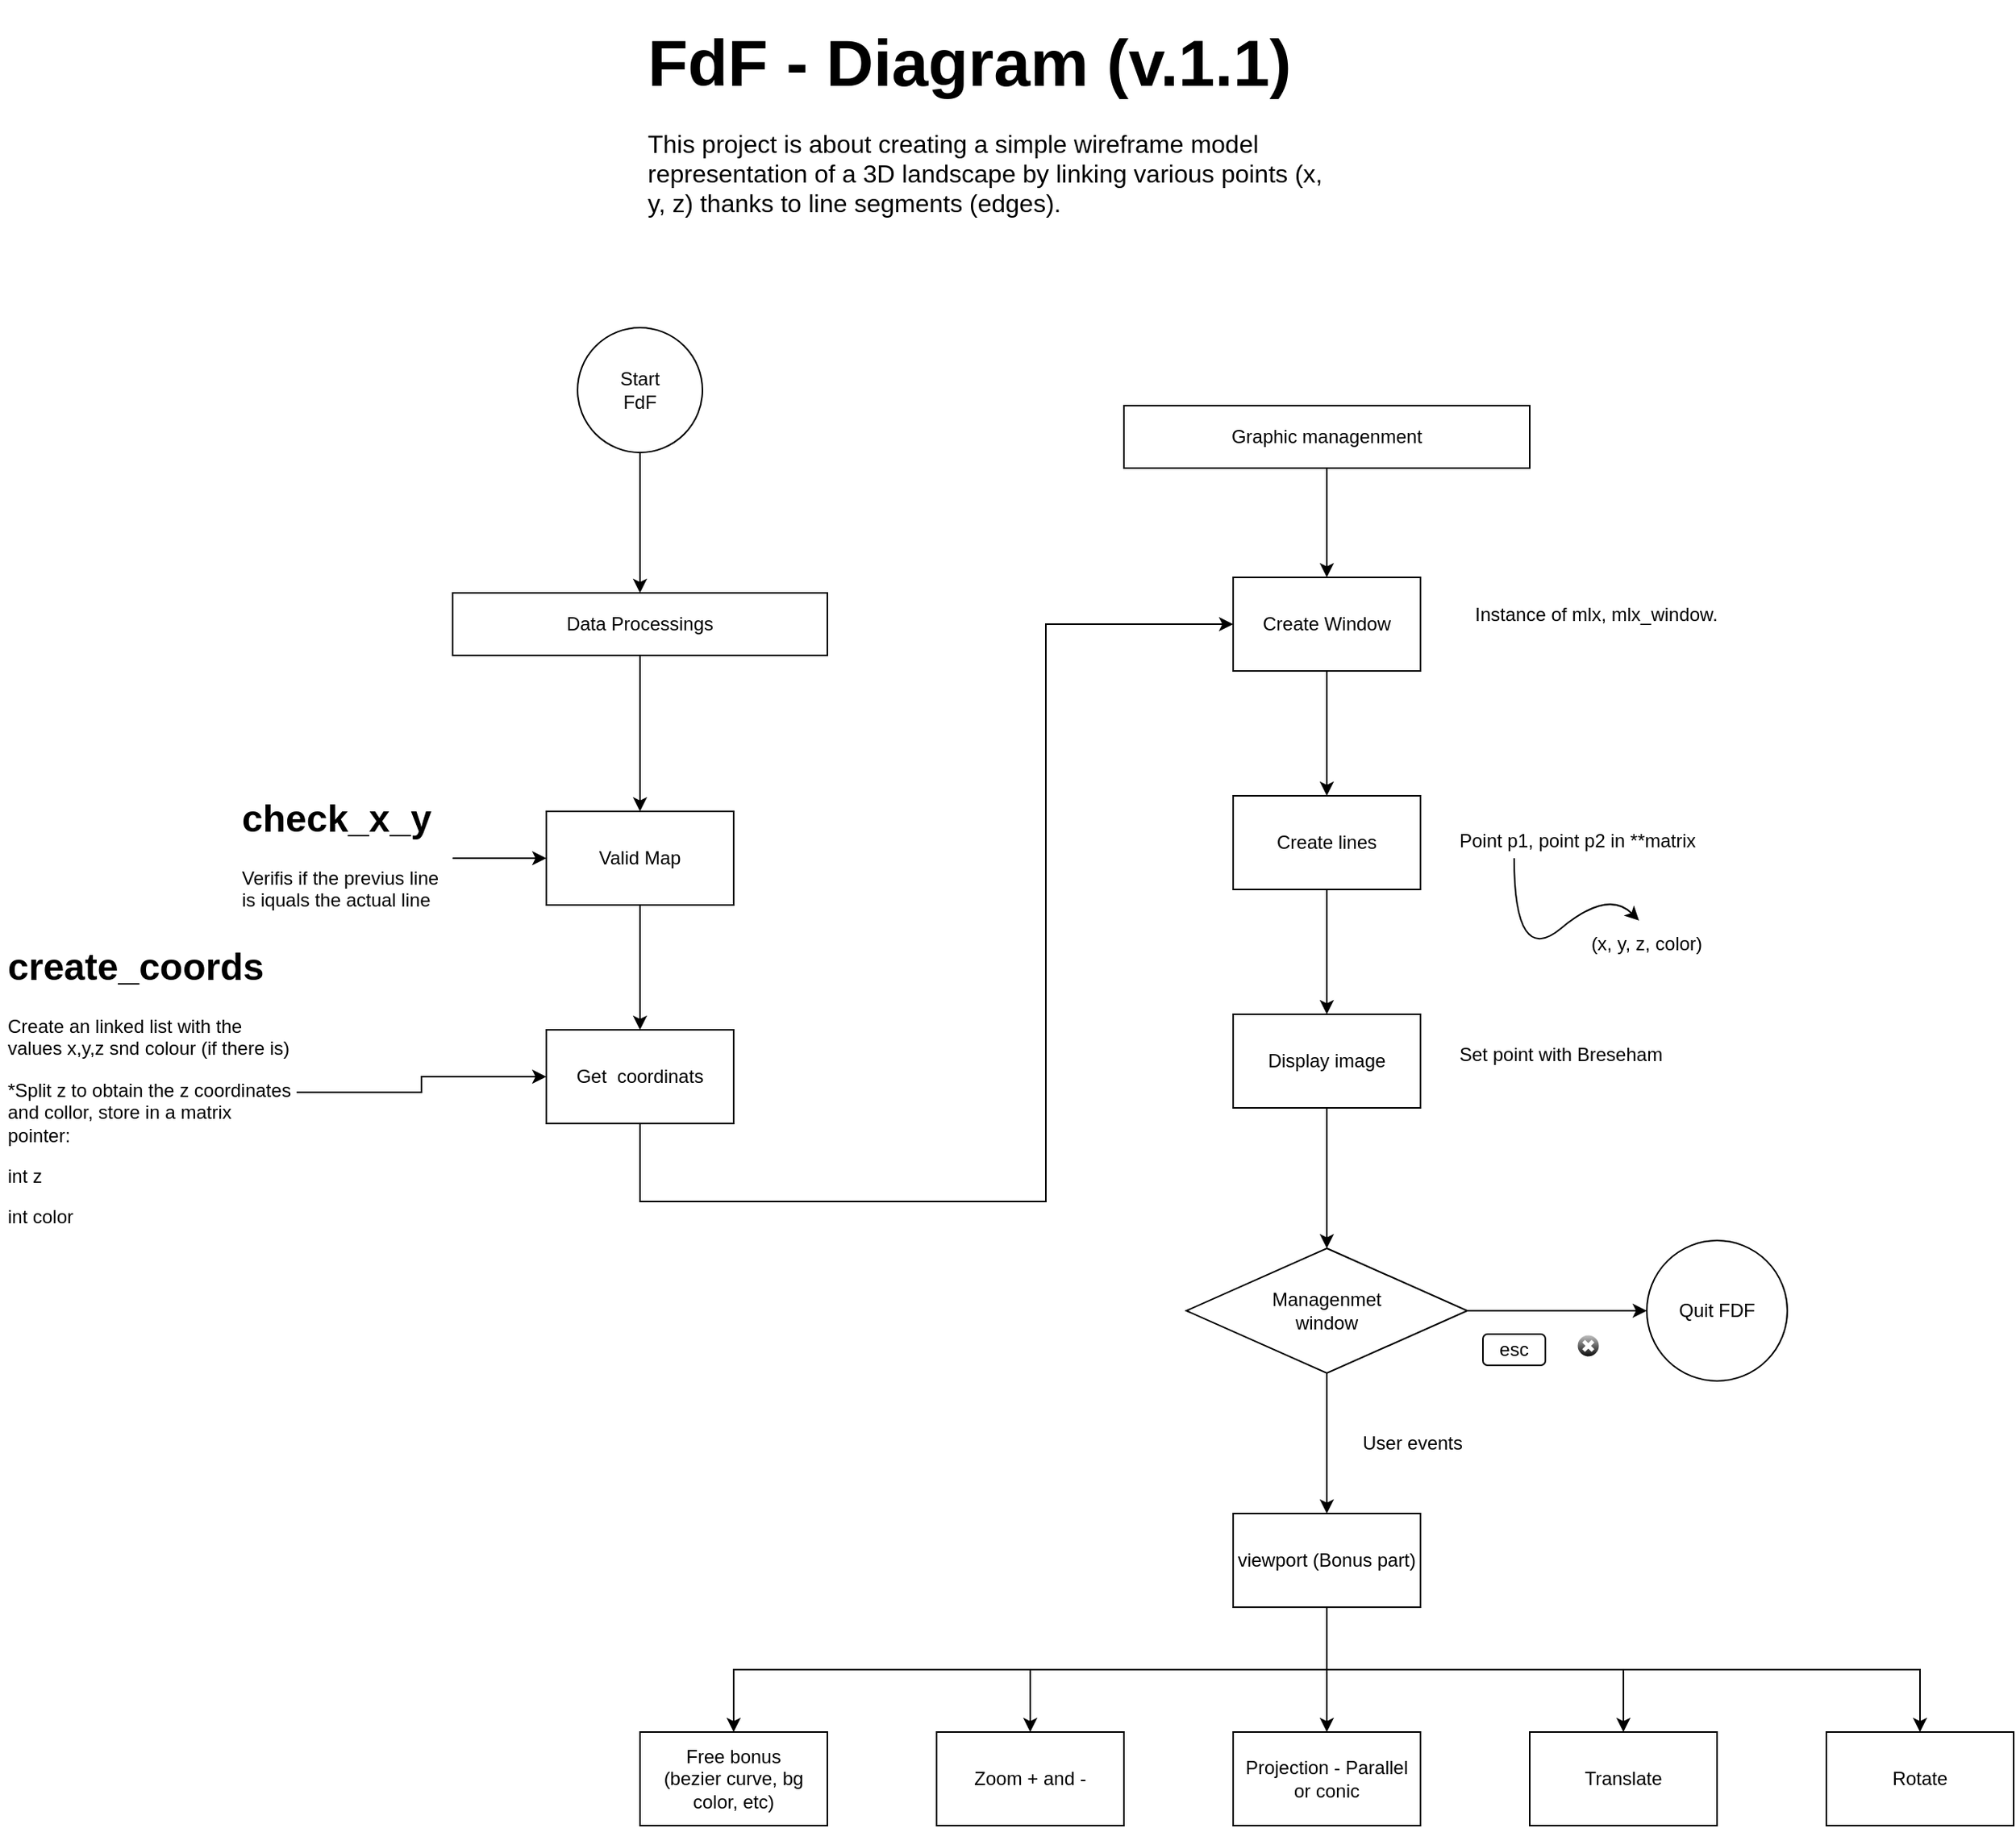 <mxfile version="20.3.3" type="github">
  <diagram id="ZRz-1if7CwYH9cqt5lGZ" name="Page-1">
    <mxGraphModel dx="3553" dy="2691" grid="1" gridSize="10" guides="1" tooltips="1" connect="1" arrows="1" fold="1" page="1" pageScale="1" pageWidth="850" pageHeight="1100" math="0" shadow="0">
      <root>
        <mxCell id="0" />
        <mxCell id="1" parent="0" />
        <mxCell id="y4hK_j8k8_fJWrqCEw8L-3" value="" style="edgeStyle=orthogonalEdgeStyle;rounded=0;orthogonalLoop=1;jettySize=auto;html=1;" edge="1" parent="1" source="y4hK_j8k8_fJWrqCEw8L-1" target="y4hK_j8k8_fJWrqCEw8L-2">
          <mxGeometry relative="1" as="geometry" />
        </mxCell>
        <mxCell id="y4hK_j8k8_fJWrqCEw8L-1" value="Start&lt;br&gt;FdF" style="ellipse;whiteSpace=wrap;html=1;aspect=fixed;" vertex="1" parent="1">
          <mxGeometry x="-280" y="-40" width="80" height="80" as="geometry" />
        </mxCell>
        <mxCell id="y4hK_j8k8_fJWrqCEw8L-5" value="" style="edgeStyle=orthogonalEdgeStyle;rounded=0;orthogonalLoop=1;jettySize=auto;html=1;" edge="1" parent="1" source="y4hK_j8k8_fJWrqCEw8L-2" target="y4hK_j8k8_fJWrqCEw8L-4">
          <mxGeometry relative="1" as="geometry" />
        </mxCell>
        <mxCell id="y4hK_j8k8_fJWrqCEw8L-2" value="Data Processings" style="whiteSpace=wrap;html=1;" vertex="1" parent="1">
          <mxGeometry x="-360" y="130" width="240" height="40" as="geometry" />
        </mxCell>
        <mxCell id="y4hK_j8k8_fJWrqCEw8L-7" value="" style="edgeStyle=orthogonalEdgeStyle;rounded=0;orthogonalLoop=1;jettySize=auto;html=1;" edge="1" parent="1" source="y4hK_j8k8_fJWrqCEw8L-4" target="y4hK_j8k8_fJWrqCEw8L-6">
          <mxGeometry relative="1" as="geometry" />
        </mxCell>
        <mxCell id="y4hK_j8k8_fJWrqCEw8L-4" value="Valid Map" style="whiteSpace=wrap;html=1;" vertex="1" parent="1">
          <mxGeometry x="-300" y="270" width="120" height="60" as="geometry" />
        </mxCell>
        <mxCell id="y4hK_j8k8_fJWrqCEw8L-13" value="" style="edgeStyle=orthogonalEdgeStyle;rounded=0;orthogonalLoop=1;jettySize=auto;html=1;entryX=0;entryY=0.5;entryDx=0;entryDy=0;" edge="1" parent="1" source="y4hK_j8k8_fJWrqCEw8L-6" target="y4hK_j8k8_fJWrqCEw8L-12">
          <mxGeometry relative="1" as="geometry">
            <mxPoint x="280" y="590" as="targetPoint" />
            <Array as="points">
              <mxPoint x="-240" y="520" />
              <mxPoint x="20" y="520" />
              <mxPoint x="20" y="150" />
            </Array>
          </mxGeometry>
        </mxCell>
        <mxCell id="y4hK_j8k8_fJWrqCEw8L-6" value="Get&amp;nbsp; coordinats" style="whiteSpace=wrap;html=1;" vertex="1" parent="1">
          <mxGeometry x="-300" y="410" width="120" height="60" as="geometry" />
        </mxCell>
        <mxCell id="y4hK_j8k8_fJWrqCEw8L-9" style="edgeStyle=orthogonalEdgeStyle;rounded=0;orthogonalLoop=1;jettySize=auto;html=1;entryX=0;entryY=0.5;entryDx=0;entryDy=0;" edge="1" parent="1" source="y4hK_j8k8_fJWrqCEw8L-8" target="y4hK_j8k8_fJWrqCEw8L-4">
          <mxGeometry relative="1" as="geometry" />
        </mxCell>
        <mxCell id="y4hK_j8k8_fJWrqCEw8L-8" value="&lt;h1&gt;check_x_y&lt;/h1&gt;&lt;p&gt;Verifis if the previus line is iquals the actual line&lt;/p&gt;" style="text;html=1;strokeColor=none;fillColor=none;spacing=5;spacingTop=-20;whiteSpace=wrap;overflow=hidden;rounded=0;" vertex="1" parent="1">
          <mxGeometry x="-500" y="255" width="140" height="90" as="geometry" />
        </mxCell>
        <mxCell id="y4hK_j8k8_fJWrqCEw8L-11" style="edgeStyle=orthogonalEdgeStyle;rounded=0;orthogonalLoop=1;jettySize=auto;html=1;exitX=1;exitY=0.5;exitDx=0;exitDy=0;entryX=0;entryY=0.5;entryDx=0;entryDy=0;" edge="1" parent="1" source="y4hK_j8k8_fJWrqCEw8L-10" target="y4hK_j8k8_fJWrqCEw8L-6">
          <mxGeometry relative="1" as="geometry" />
        </mxCell>
        <mxCell id="y4hK_j8k8_fJWrqCEw8L-10" value="&lt;h1&gt;create_coords&lt;/h1&gt;&lt;p&gt;Create an linked list with the values x,y,z snd colour (if there is)&lt;/p&gt;&lt;p&gt;*Split z to obtain the z coordinates and collor, store in a matrix pointer:&lt;/p&gt;&lt;p&gt;int z&lt;/p&gt;&lt;p&gt;int color&lt;/p&gt;" style="text;html=1;strokeColor=none;fillColor=none;spacing=5;spacingTop=-20;whiteSpace=wrap;overflow=hidden;rounded=0;" vertex="1" parent="1">
          <mxGeometry x="-650" y="350" width="190" height="200" as="geometry" />
        </mxCell>
        <mxCell id="y4hK_j8k8_fJWrqCEw8L-20" value="" style="edgeStyle=orthogonalEdgeStyle;rounded=0;orthogonalLoop=1;jettySize=auto;html=1;" edge="1" parent="1" source="y4hK_j8k8_fJWrqCEw8L-12" target="y4hK_j8k8_fJWrqCEw8L-19">
          <mxGeometry relative="1" as="geometry" />
        </mxCell>
        <mxCell id="y4hK_j8k8_fJWrqCEw8L-12" value="Create Window" style="whiteSpace=wrap;html=1;" vertex="1" parent="1">
          <mxGeometry x="140" y="120" width="120" height="60" as="geometry" />
        </mxCell>
        <mxCell id="y4hK_j8k8_fJWrqCEw8L-18" style="edgeStyle=orthogonalEdgeStyle;rounded=0;orthogonalLoop=1;jettySize=auto;html=1;entryX=0.5;entryY=0;entryDx=0;entryDy=0;" edge="1" parent="1" source="y4hK_j8k8_fJWrqCEw8L-16" target="y4hK_j8k8_fJWrqCEw8L-12">
          <mxGeometry relative="1" as="geometry" />
        </mxCell>
        <mxCell id="y4hK_j8k8_fJWrqCEw8L-16" value="Graphic managenment" style="rounded=0;whiteSpace=wrap;html=1;" vertex="1" parent="1">
          <mxGeometry x="70" y="10" width="260" height="40" as="geometry" />
        </mxCell>
        <mxCell id="y4hK_j8k8_fJWrqCEw8L-22" value="" style="edgeStyle=orthogonalEdgeStyle;rounded=0;orthogonalLoop=1;jettySize=auto;html=1;" edge="1" parent="1" source="y4hK_j8k8_fJWrqCEw8L-19" target="y4hK_j8k8_fJWrqCEw8L-21">
          <mxGeometry relative="1" as="geometry" />
        </mxCell>
        <mxCell id="y4hK_j8k8_fJWrqCEw8L-19" value="Create lines" style="whiteSpace=wrap;html=1;" vertex="1" parent="1">
          <mxGeometry x="140" y="260" width="120" height="60" as="geometry" />
        </mxCell>
        <mxCell id="y4hK_j8k8_fJWrqCEw8L-27" style="edgeStyle=orthogonalEdgeStyle;rounded=0;orthogonalLoop=1;jettySize=auto;html=1;exitX=0.5;exitY=1;exitDx=0;exitDy=0;entryX=0.5;entryY=0;entryDx=0;entryDy=0;" edge="1" parent="1" source="y4hK_j8k8_fJWrqCEw8L-21" target="y4hK_j8k8_fJWrqCEw8L-26">
          <mxGeometry relative="1" as="geometry" />
        </mxCell>
        <mxCell id="y4hK_j8k8_fJWrqCEw8L-21" value="Display image" style="whiteSpace=wrap;html=1;" vertex="1" parent="1">
          <mxGeometry x="140" y="400" width="120" height="60" as="geometry" />
        </mxCell>
        <mxCell id="y4hK_j8k8_fJWrqCEw8L-29" value="" style="edgeStyle=orthogonalEdgeStyle;rounded=0;orthogonalLoop=1;jettySize=auto;html=1;" edge="1" parent="1" source="y4hK_j8k8_fJWrqCEw8L-26" target="y4hK_j8k8_fJWrqCEw8L-28">
          <mxGeometry relative="1" as="geometry" />
        </mxCell>
        <mxCell id="y4hK_j8k8_fJWrqCEw8L-31" value="" style="edgeStyle=orthogonalEdgeStyle;rounded=0;orthogonalLoop=1;jettySize=auto;html=1;" edge="1" parent="1" source="y4hK_j8k8_fJWrqCEw8L-26" target="y4hK_j8k8_fJWrqCEw8L-30">
          <mxGeometry relative="1" as="geometry" />
        </mxCell>
        <mxCell id="y4hK_j8k8_fJWrqCEw8L-26" value="Managenmet&lt;br&gt;window" style="rhombus;whiteSpace=wrap;html=1;" vertex="1" parent="1">
          <mxGeometry x="110" y="550" width="180" height="80" as="geometry" />
        </mxCell>
        <mxCell id="y4hK_j8k8_fJWrqCEw8L-28" value="Quit FDF" style="ellipse;whiteSpace=wrap;html=1;" vertex="1" parent="1">
          <mxGeometry x="405" y="545" width="90" height="90" as="geometry" />
        </mxCell>
        <mxCell id="y4hK_j8k8_fJWrqCEw8L-44" value="" style="edgeStyle=orthogonalEdgeStyle;rounded=0;orthogonalLoop=1;jettySize=auto;html=1;" edge="1" parent="1" source="y4hK_j8k8_fJWrqCEw8L-30" target="y4hK_j8k8_fJWrqCEw8L-43">
          <mxGeometry relative="1" as="geometry" />
        </mxCell>
        <mxCell id="y4hK_j8k8_fJWrqCEw8L-46" value="" style="edgeStyle=orthogonalEdgeStyle;rounded=0;orthogonalLoop=1;jettySize=auto;html=1;" edge="1" parent="1" source="y4hK_j8k8_fJWrqCEw8L-30" target="y4hK_j8k8_fJWrqCEw8L-45">
          <mxGeometry relative="1" as="geometry">
            <Array as="points">
              <mxPoint x="200" y="820" />
              <mxPoint x="10" y="820" />
            </Array>
          </mxGeometry>
        </mxCell>
        <mxCell id="y4hK_j8k8_fJWrqCEw8L-48" value="" style="edgeStyle=orthogonalEdgeStyle;rounded=0;orthogonalLoop=1;jettySize=auto;html=1;" edge="1" parent="1" source="y4hK_j8k8_fJWrqCEw8L-30" target="y4hK_j8k8_fJWrqCEw8L-47">
          <mxGeometry relative="1" as="geometry">
            <Array as="points">
              <mxPoint x="200" y="820" />
              <mxPoint x="390" y="820" />
            </Array>
          </mxGeometry>
        </mxCell>
        <mxCell id="y4hK_j8k8_fJWrqCEw8L-51" value="" style="edgeStyle=orthogonalEdgeStyle;rounded=0;orthogonalLoop=1;jettySize=auto;html=1;" edge="1" parent="1" source="y4hK_j8k8_fJWrqCEw8L-30" target="y4hK_j8k8_fJWrqCEw8L-50">
          <mxGeometry relative="1" as="geometry">
            <Array as="points">
              <mxPoint x="200" y="820" />
              <mxPoint x="580" y="820" />
            </Array>
          </mxGeometry>
        </mxCell>
        <mxCell id="y4hK_j8k8_fJWrqCEw8L-53" value="" style="edgeStyle=orthogonalEdgeStyle;rounded=0;orthogonalLoop=1;jettySize=auto;html=1;" edge="1" parent="1" source="y4hK_j8k8_fJWrqCEw8L-30" target="y4hK_j8k8_fJWrqCEw8L-52">
          <mxGeometry relative="1" as="geometry">
            <Array as="points">
              <mxPoint x="200" y="820" />
              <mxPoint x="-180" y="820" />
            </Array>
          </mxGeometry>
        </mxCell>
        <mxCell id="y4hK_j8k8_fJWrqCEw8L-30" value="viewport (Bonus part)" style="whiteSpace=wrap;html=1;" vertex="1" parent="1">
          <mxGeometry x="140" y="720" width="120" height="60" as="geometry" />
        </mxCell>
        <mxCell id="y4hK_j8k8_fJWrqCEw8L-34" value="" style="verticalLabelPosition=bottom;verticalAlign=top;html=1;shadow=0;dashed=0;strokeWidth=1;shape=mxgraph.ios.iDeleteApp;fillColor=#cccccc;fillColor2=#000000;strokeColor=#ffffff;sketch=0;" vertex="1" parent="1">
          <mxGeometry x="360" y="605" width="15" height="15" as="geometry" />
        </mxCell>
        <mxCell id="y4hK_j8k8_fJWrqCEw8L-36" value="User events" style="text;html=1;strokeColor=none;fillColor=none;align=center;verticalAlign=middle;whiteSpace=wrap;rounded=0;" vertex="1" parent="1">
          <mxGeometry x="200" y="660" width="110" height="30" as="geometry" />
        </mxCell>
        <mxCell id="y4hK_j8k8_fJWrqCEw8L-37" value="esc" style="rounded=1;whiteSpace=wrap;html=1;" vertex="1" parent="1">
          <mxGeometry x="300" y="605" width="40" height="20" as="geometry" />
        </mxCell>
        <mxCell id="y4hK_j8k8_fJWrqCEw8L-38" value="&lt;h1&gt;&lt;span style=&quot;background-color: initial; font-size: 12px; font-weight: normal;&quot;&gt;Instance of mlx, mlx_window.&lt;/span&gt;&lt;br&gt;&lt;/h1&gt;" style="text;html=1;strokeColor=none;fillColor=none;spacing=5;spacingTop=-20;whiteSpace=wrap;overflow=hidden;rounded=0;" vertex="1" parent="1">
          <mxGeometry x="290" y="120" width="190" height="50" as="geometry" />
        </mxCell>
        <mxCell id="y4hK_j8k8_fJWrqCEw8L-39" value="&lt;h1&gt;&lt;span style=&quot;background-color: initial; font-size: 12px; font-weight: normal;&quot;&gt;Point p1, point p2 in **matrix&amp;nbsp;&lt;/span&gt;&lt;br&gt;&lt;/h1&gt;" style="text;html=1;strokeColor=none;fillColor=none;spacing=5;spacingTop=-20;whiteSpace=wrap;overflow=hidden;rounded=0;" vertex="1" parent="1">
          <mxGeometry x="280" y="265" width="190" height="50" as="geometry" />
        </mxCell>
        <mxCell id="y4hK_j8k8_fJWrqCEw8L-40" value="" style="curved=1;endArrow=classic;html=1;rounded=0;" edge="1" parent="1">
          <mxGeometry width="50" height="50" relative="1" as="geometry">
            <mxPoint x="320" y="300" as="sourcePoint" />
            <mxPoint x="400" y="340" as="targetPoint" />
            <Array as="points">
              <mxPoint x="320" y="370" />
              <mxPoint x="380" y="320" />
            </Array>
          </mxGeometry>
        </mxCell>
        <mxCell id="y4hK_j8k8_fJWrqCEw8L-41" value="(x, y, z, color)" style="text;html=1;strokeColor=none;fillColor=none;align=center;verticalAlign=middle;whiteSpace=wrap;rounded=0;" vertex="1" parent="1">
          <mxGeometry x="360" y="340" width="90" height="30" as="geometry" />
        </mxCell>
        <mxCell id="y4hK_j8k8_fJWrqCEw8L-42" value="&lt;br&gt;&lt;br&gt;Set point with Breseham" style="text;html=1;strokeColor=none;fillColor=none;spacing=5;spacingTop=-20;whiteSpace=wrap;overflow=hidden;rounded=0;" vertex="1" parent="1">
          <mxGeometry x="280" y="400" width="190" height="50" as="geometry" />
        </mxCell>
        <mxCell id="y4hK_j8k8_fJWrqCEw8L-43" value="Projection - Parallel or conic" style="whiteSpace=wrap;html=1;" vertex="1" parent="1">
          <mxGeometry x="140" y="860" width="120" height="60" as="geometry" />
        </mxCell>
        <mxCell id="y4hK_j8k8_fJWrqCEw8L-45" value="Zoom + and -" style="whiteSpace=wrap;html=1;" vertex="1" parent="1">
          <mxGeometry x="-50" y="860" width="120" height="60" as="geometry" />
        </mxCell>
        <mxCell id="y4hK_j8k8_fJWrqCEw8L-47" value="Translate" style="whiteSpace=wrap;html=1;" vertex="1" parent="1">
          <mxGeometry x="330" y="860" width="120" height="60" as="geometry" />
        </mxCell>
        <mxCell id="y4hK_j8k8_fJWrqCEw8L-50" value="Rotate" style="whiteSpace=wrap;html=1;" vertex="1" parent="1">
          <mxGeometry x="520" y="860" width="120" height="60" as="geometry" />
        </mxCell>
        <mxCell id="y4hK_j8k8_fJWrqCEw8L-52" value="Free bonus&lt;br&gt;(bezier curve, bg color, etc)" style="whiteSpace=wrap;html=1;" vertex="1" parent="1">
          <mxGeometry x="-240" y="860" width="120" height="60" as="geometry" />
        </mxCell>
        <mxCell id="y4hK_j8k8_fJWrqCEw8L-54" value="&lt;h1&gt;&lt;span style=&quot;background-color: initial;&quot;&gt;&lt;font style=&quot;font-size: 42px;&quot;&gt;FdF - Diagram (v.1.1)&lt;/font&gt;&lt;/span&gt;&lt;/h1&gt;&lt;h1&gt;&lt;/h1&gt;&lt;font style=&quot;font-size: 16px;&quot;&gt;This project is about creating a simple wireframe model representation of a 3D landscape by linking various points (x, y, z) thanks to line segments (edges).&lt;/font&gt;" style="text;html=1;strokeColor=none;fillColor=none;spacing=5;spacingTop=-20;whiteSpace=wrap;overflow=hidden;rounded=0;" vertex="1" parent="1">
          <mxGeometry x="-240" y="-240" width="450" height="160" as="geometry" />
        </mxCell>
      </root>
    </mxGraphModel>
  </diagram>
</mxfile>
